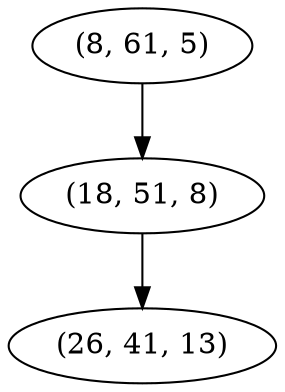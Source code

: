 digraph tree {
    "(8, 61, 5)";
    "(18, 51, 8)";
    "(26, 41, 13)";
    "(8, 61, 5)" -> "(18, 51, 8)";
    "(18, 51, 8)" -> "(26, 41, 13)";
}
